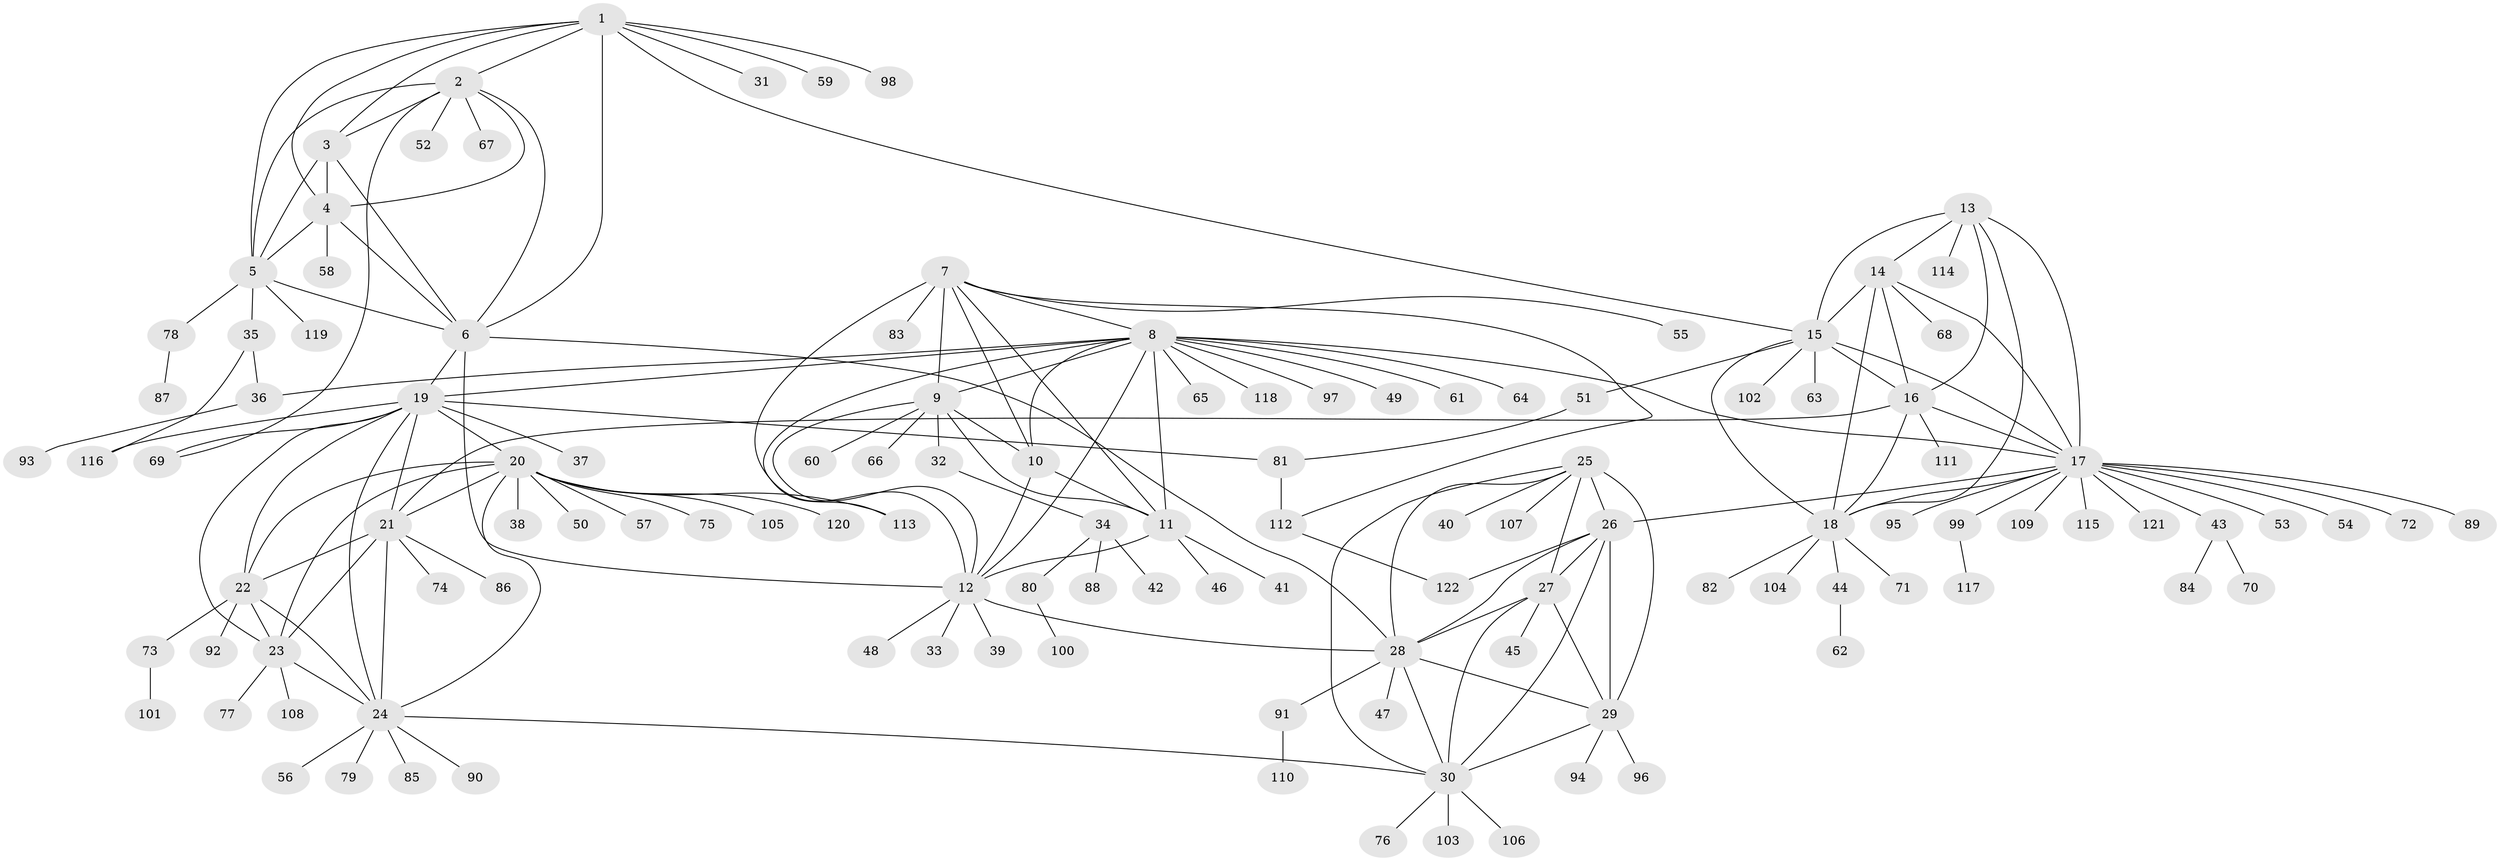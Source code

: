 // Generated by graph-tools (version 1.1) at 2025/02/03/09/25 03:02:35]
// undirected, 122 vertices, 184 edges
graph export_dot {
graph [start="1"]
  node [color=gray90,style=filled];
  1;
  2;
  3;
  4;
  5;
  6;
  7;
  8;
  9;
  10;
  11;
  12;
  13;
  14;
  15;
  16;
  17;
  18;
  19;
  20;
  21;
  22;
  23;
  24;
  25;
  26;
  27;
  28;
  29;
  30;
  31;
  32;
  33;
  34;
  35;
  36;
  37;
  38;
  39;
  40;
  41;
  42;
  43;
  44;
  45;
  46;
  47;
  48;
  49;
  50;
  51;
  52;
  53;
  54;
  55;
  56;
  57;
  58;
  59;
  60;
  61;
  62;
  63;
  64;
  65;
  66;
  67;
  68;
  69;
  70;
  71;
  72;
  73;
  74;
  75;
  76;
  77;
  78;
  79;
  80;
  81;
  82;
  83;
  84;
  85;
  86;
  87;
  88;
  89;
  90;
  91;
  92;
  93;
  94;
  95;
  96;
  97;
  98;
  99;
  100;
  101;
  102;
  103;
  104;
  105;
  106;
  107;
  108;
  109;
  110;
  111;
  112;
  113;
  114;
  115;
  116;
  117;
  118;
  119;
  120;
  121;
  122;
  1 -- 2;
  1 -- 3;
  1 -- 4;
  1 -- 5;
  1 -- 6;
  1 -- 15;
  1 -- 31;
  1 -- 59;
  1 -- 98;
  2 -- 3;
  2 -- 4;
  2 -- 5;
  2 -- 6;
  2 -- 52;
  2 -- 67;
  2 -- 69;
  3 -- 4;
  3 -- 5;
  3 -- 6;
  4 -- 5;
  4 -- 6;
  4 -- 58;
  5 -- 6;
  5 -- 35;
  5 -- 78;
  5 -- 119;
  6 -- 12;
  6 -- 19;
  6 -- 28;
  7 -- 8;
  7 -- 9;
  7 -- 10;
  7 -- 11;
  7 -- 12;
  7 -- 55;
  7 -- 83;
  7 -- 112;
  8 -- 9;
  8 -- 10;
  8 -- 11;
  8 -- 12;
  8 -- 17;
  8 -- 19;
  8 -- 36;
  8 -- 49;
  8 -- 61;
  8 -- 64;
  8 -- 65;
  8 -- 97;
  8 -- 113;
  8 -- 118;
  9 -- 10;
  9 -- 11;
  9 -- 12;
  9 -- 32;
  9 -- 60;
  9 -- 66;
  10 -- 11;
  10 -- 12;
  11 -- 12;
  11 -- 41;
  11 -- 46;
  12 -- 28;
  12 -- 33;
  12 -- 39;
  12 -- 48;
  13 -- 14;
  13 -- 15;
  13 -- 16;
  13 -- 17;
  13 -- 18;
  13 -- 114;
  14 -- 15;
  14 -- 16;
  14 -- 17;
  14 -- 18;
  14 -- 68;
  15 -- 16;
  15 -- 17;
  15 -- 18;
  15 -- 51;
  15 -- 63;
  15 -- 102;
  16 -- 17;
  16 -- 18;
  16 -- 21;
  16 -- 111;
  17 -- 18;
  17 -- 26;
  17 -- 43;
  17 -- 53;
  17 -- 54;
  17 -- 72;
  17 -- 89;
  17 -- 95;
  17 -- 99;
  17 -- 109;
  17 -- 115;
  17 -- 121;
  18 -- 44;
  18 -- 71;
  18 -- 82;
  18 -- 104;
  19 -- 20;
  19 -- 21;
  19 -- 22;
  19 -- 23;
  19 -- 24;
  19 -- 37;
  19 -- 69;
  19 -- 81;
  19 -- 116;
  20 -- 21;
  20 -- 22;
  20 -- 23;
  20 -- 24;
  20 -- 38;
  20 -- 50;
  20 -- 57;
  20 -- 75;
  20 -- 105;
  20 -- 113;
  20 -- 120;
  21 -- 22;
  21 -- 23;
  21 -- 24;
  21 -- 74;
  21 -- 86;
  22 -- 23;
  22 -- 24;
  22 -- 73;
  22 -- 92;
  23 -- 24;
  23 -- 77;
  23 -- 108;
  24 -- 30;
  24 -- 56;
  24 -- 79;
  24 -- 85;
  24 -- 90;
  25 -- 26;
  25 -- 27;
  25 -- 28;
  25 -- 29;
  25 -- 30;
  25 -- 40;
  25 -- 107;
  26 -- 27;
  26 -- 28;
  26 -- 29;
  26 -- 30;
  26 -- 122;
  27 -- 28;
  27 -- 29;
  27 -- 30;
  27 -- 45;
  28 -- 29;
  28 -- 30;
  28 -- 47;
  28 -- 91;
  29 -- 30;
  29 -- 94;
  29 -- 96;
  30 -- 76;
  30 -- 103;
  30 -- 106;
  32 -- 34;
  34 -- 42;
  34 -- 80;
  34 -- 88;
  35 -- 36;
  35 -- 116;
  36 -- 93;
  43 -- 70;
  43 -- 84;
  44 -- 62;
  51 -- 81;
  73 -- 101;
  78 -- 87;
  80 -- 100;
  81 -- 112;
  91 -- 110;
  99 -- 117;
  112 -- 122;
}
